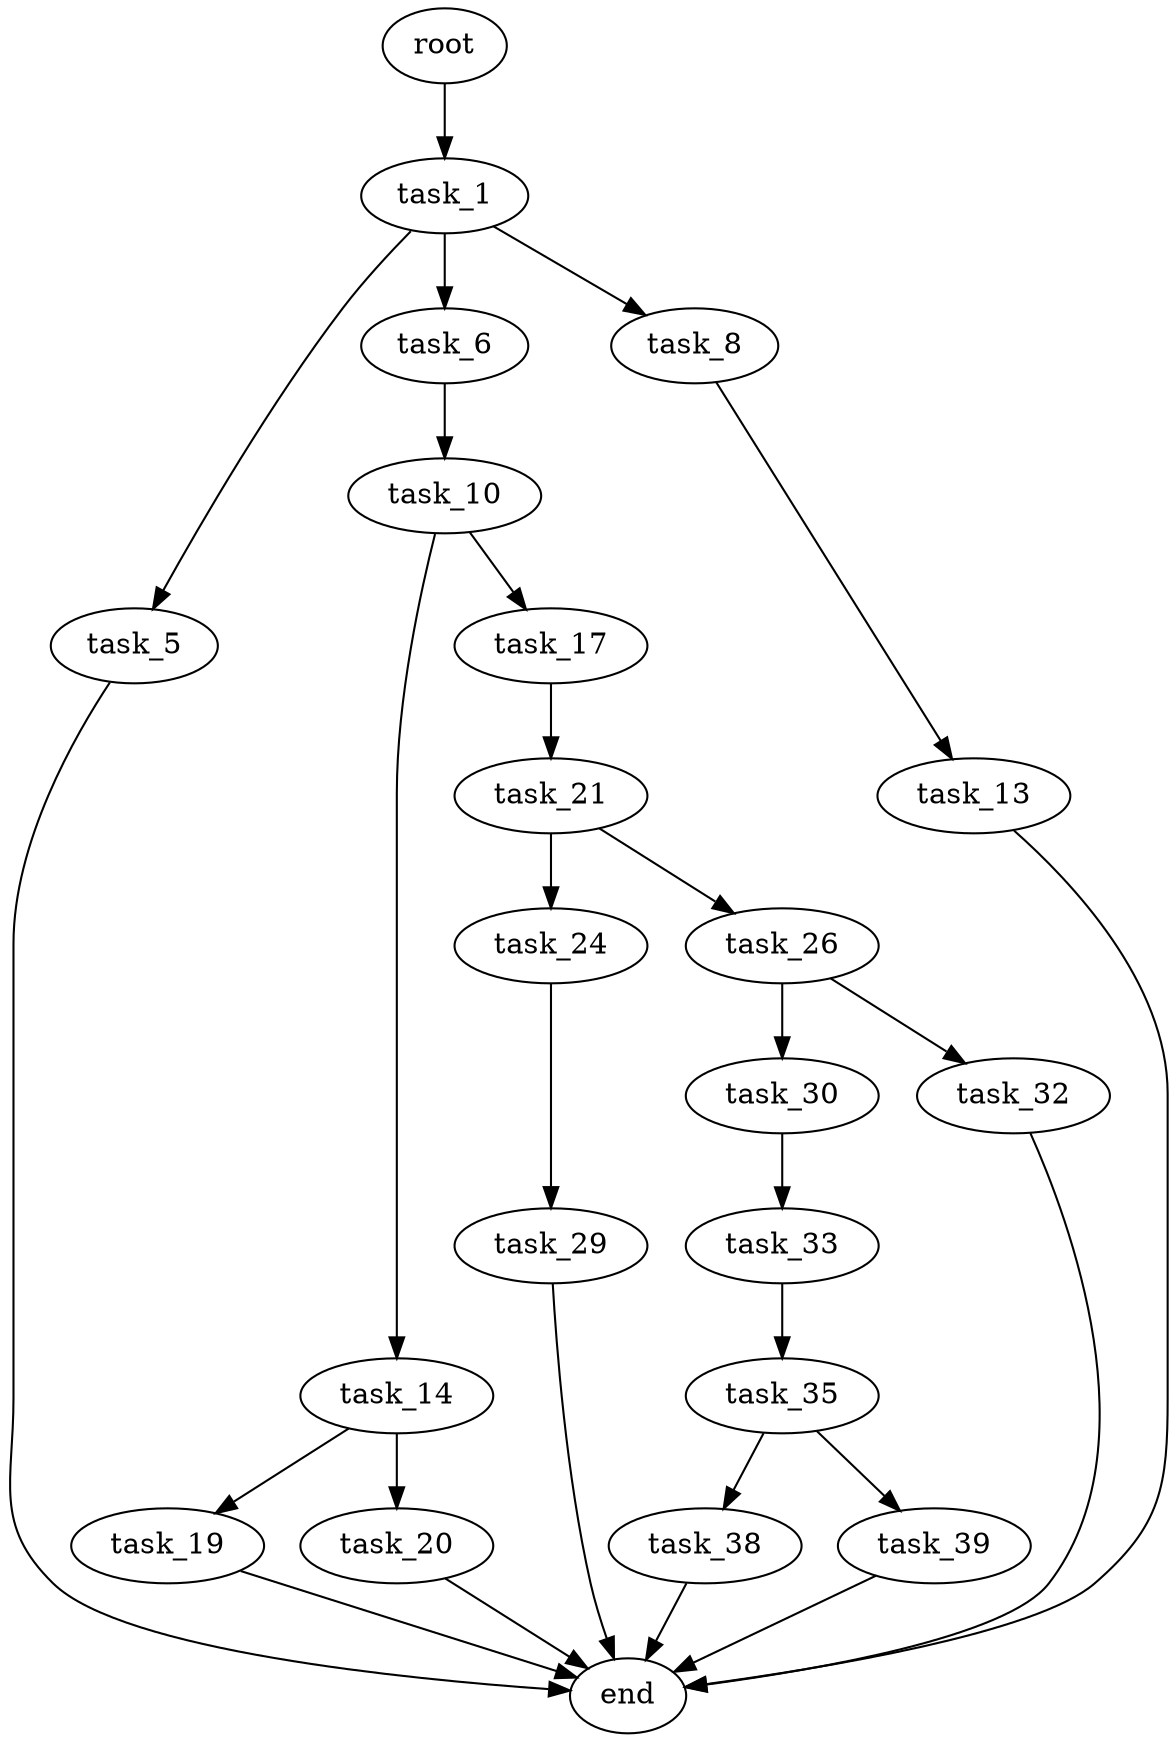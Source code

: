 digraph G {
  root [size="0.000000"];
  task_1 [size="1073741824000.000000"];
  task_5 [size="134217728000.000000"];
  task_6 [size="549755813888.000000"];
  task_8 [size="28991029248.000000"];
  end [size="0.000000"];
  task_10 [size="1539370037.000000"];
  task_13 [size="782757789696.000000"];
  task_14 [size="1317954906.000000"];
  task_17 [size="3376130683.000000"];
  task_19 [size="14921563461.000000"];
  task_20 [size="368293445632.000000"];
  task_21 [size="999890649078.000000"];
  task_24 [size="767187884.000000"];
  task_26 [size="18489935514.000000"];
  task_29 [size="782757789696.000000"];
  task_30 [size="174236931501.000000"];
  task_32 [size="47250331236.000000"];
  task_33 [size="1073741824000.000000"];
  task_35 [size="41817317595.000000"];
  task_38 [size="13074638222.000000"];
  task_39 [size="367401266010.000000"];

  root -> task_1 [size="1.000000"];
  task_1 -> task_5 [size="838860800.000000"];
  task_1 -> task_6 [size="838860800.000000"];
  task_1 -> task_8 [size="838860800.000000"];
  task_5 -> end [size="1.000000"];
  task_6 -> task_10 [size="536870912.000000"];
  task_8 -> task_13 [size="75497472.000000"];
  task_10 -> task_14 [size="33554432.000000"];
  task_10 -> task_17 [size="33554432.000000"];
  task_13 -> end [size="1.000000"];
  task_14 -> task_19 [size="33554432.000000"];
  task_14 -> task_20 [size="33554432.000000"];
  task_17 -> task_21 [size="75497472.000000"];
  task_19 -> end [size="1.000000"];
  task_20 -> end [size="1.000000"];
  task_21 -> task_24 [size="838860800.000000"];
  task_21 -> task_26 [size="838860800.000000"];
  task_24 -> task_29 [size="33554432.000000"];
  task_26 -> task_30 [size="301989888.000000"];
  task_26 -> task_32 [size="301989888.000000"];
  task_29 -> end [size="1.000000"];
  task_30 -> task_33 [size="209715200.000000"];
  task_32 -> end [size="1.000000"];
  task_33 -> task_35 [size="838860800.000000"];
  task_35 -> task_38 [size="679477248.000000"];
  task_35 -> task_39 [size="679477248.000000"];
  task_38 -> end [size="1.000000"];
  task_39 -> end [size="1.000000"];
}
